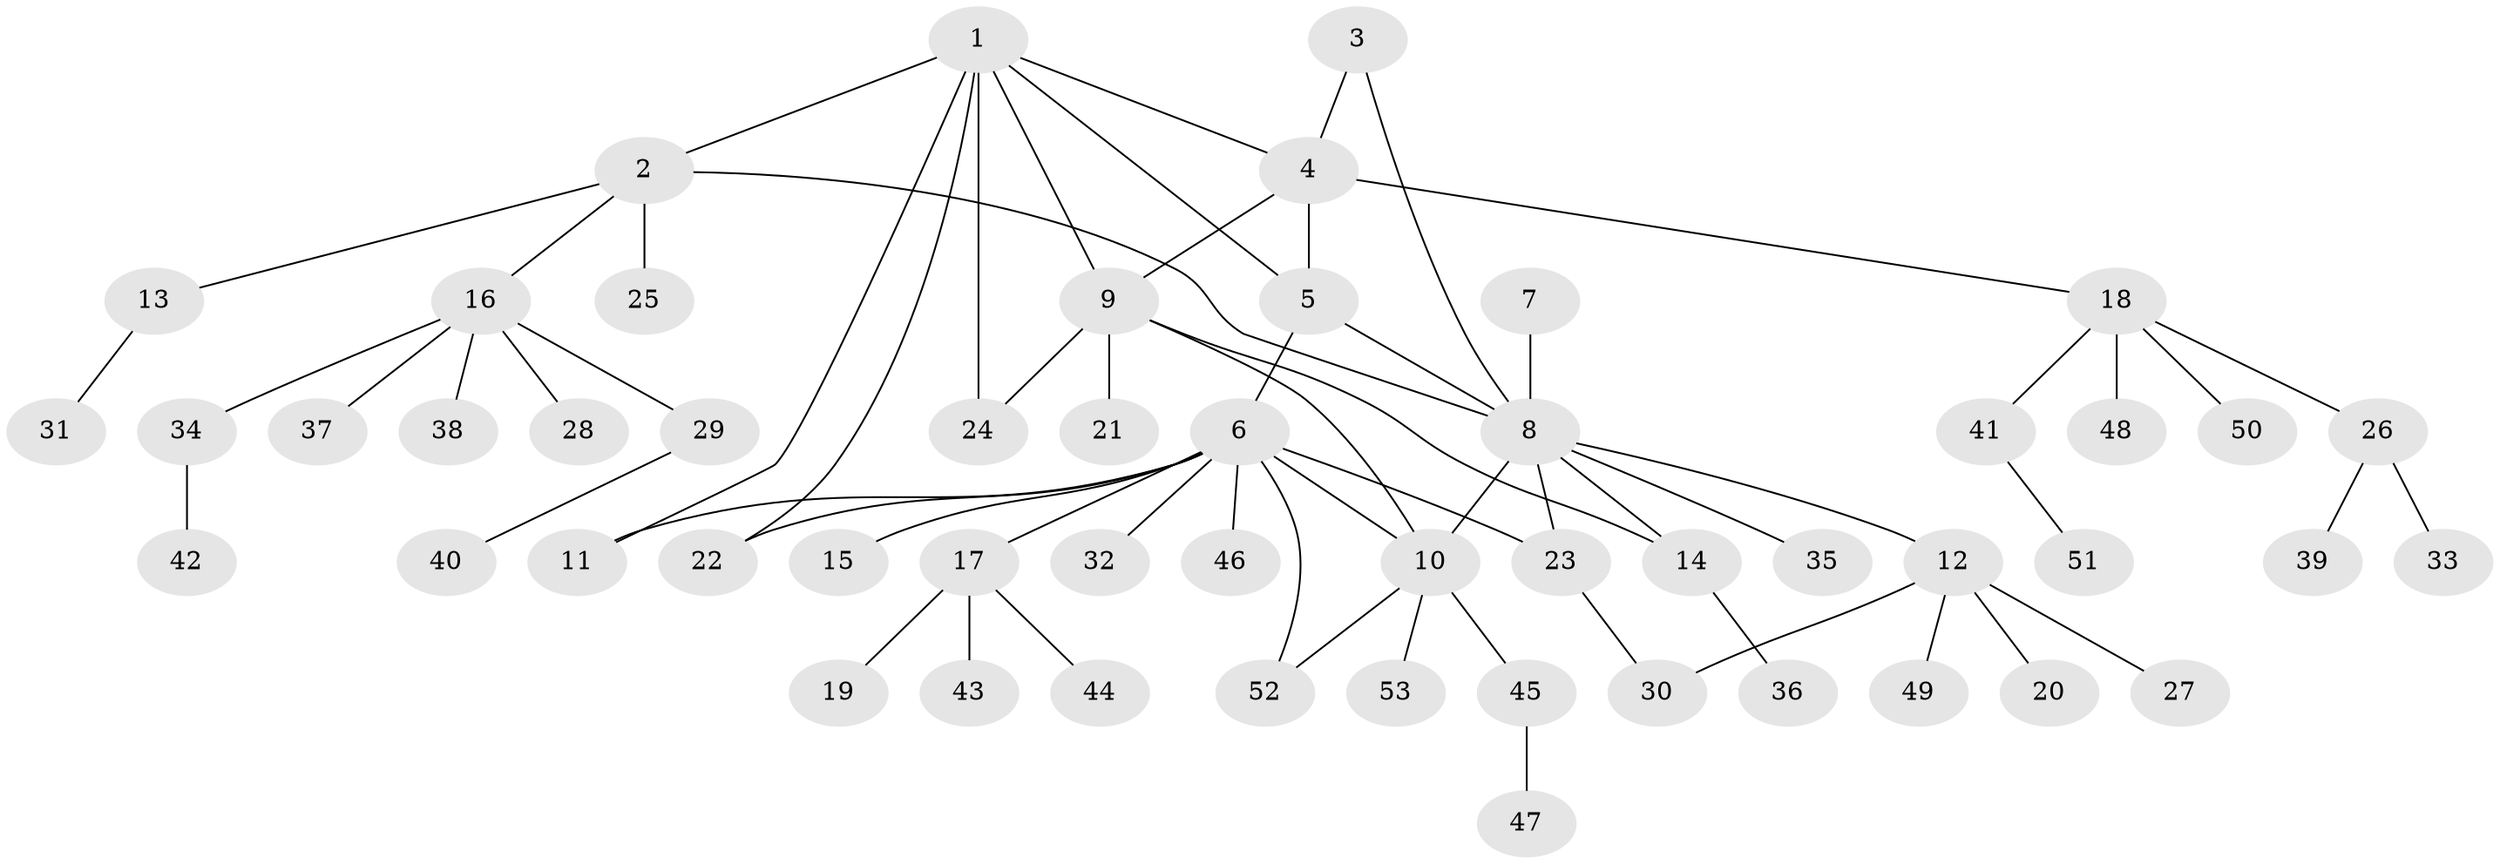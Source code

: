 // Generated by graph-tools (version 1.1) at 2025/26/03/09/25 03:26:47]
// undirected, 53 vertices, 65 edges
graph export_dot {
graph [start="1"]
  node [color=gray90,style=filled];
  1;
  2;
  3;
  4;
  5;
  6;
  7;
  8;
  9;
  10;
  11;
  12;
  13;
  14;
  15;
  16;
  17;
  18;
  19;
  20;
  21;
  22;
  23;
  24;
  25;
  26;
  27;
  28;
  29;
  30;
  31;
  32;
  33;
  34;
  35;
  36;
  37;
  38;
  39;
  40;
  41;
  42;
  43;
  44;
  45;
  46;
  47;
  48;
  49;
  50;
  51;
  52;
  53;
  1 -- 2;
  1 -- 4;
  1 -- 5;
  1 -- 9;
  1 -- 11;
  1 -- 22;
  1 -- 24;
  2 -- 8;
  2 -- 13;
  2 -- 16;
  2 -- 25;
  3 -- 4;
  3 -- 8;
  4 -- 5;
  4 -- 9;
  4 -- 18;
  5 -- 6;
  5 -- 8;
  6 -- 10;
  6 -- 11;
  6 -- 15;
  6 -- 17;
  6 -- 22;
  6 -- 23;
  6 -- 32;
  6 -- 46;
  6 -- 52;
  7 -- 8;
  8 -- 10;
  8 -- 12;
  8 -- 14;
  8 -- 23;
  8 -- 35;
  9 -- 10;
  9 -- 14;
  9 -- 21;
  9 -- 24;
  10 -- 45;
  10 -- 52;
  10 -- 53;
  12 -- 20;
  12 -- 27;
  12 -- 30;
  12 -- 49;
  13 -- 31;
  14 -- 36;
  16 -- 28;
  16 -- 29;
  16 -- 34;
  16 -- 37;
  16 -- 38;
  17 -- 19;
  17 -- 43;
  17 -- 44;
  18 -- 26;
  18 -- 41;
  18 -- 48;
  18 -- 50;
  23 -- 30;
  26 -- 33;
  26 -- 39;
  29 -- 40;
  34 -- 42;
  41 -- 51;
  45 -- 47;
}

